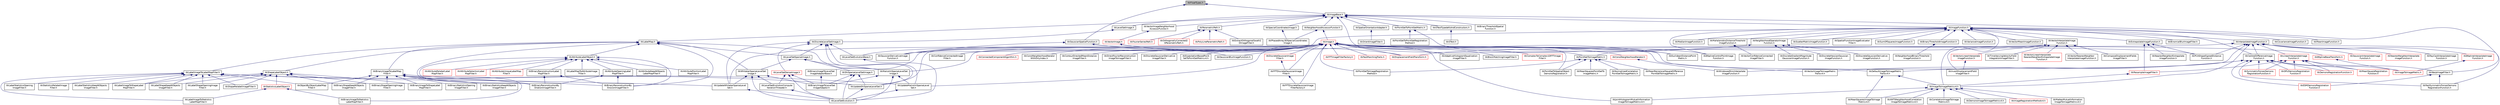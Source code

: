 digraph "itkFloatTypes.h"
{
 // LATEX_PDF_SIZE
  edge [fontname="Helvetica",fontsize="10",labelfontname="Helvetica",labelfontsize="10"];
  node [fontname="Helvetica",fontsize="10",shape=record];
  Node1 [label="itkFloatTypes.h",height=0.2,width=0.4,color="black", fillcolor="grey75", style="filled", fontcolor="black",tooltip=" "];
  Node1 -> Node2 [dir="back",color="midnightblue",fontsize="10",style="solid",fontname="Helvetica"];
  Node2 [label="itkGaussianSpatialFunction.h",height=0.2,width=0.4,color="black", fillcolor="white", style="filled",URL="$itkGaussianSpatialFunction_8h.html",tooltip=" "];
  Node2 -> Node3 [dir="back",color="midnightblue",fontsize="10",style="solid",fontname="Helvetica"];
  Node3 [label="itkGaussianBlurImageFunction.h",height=0.2,width=0.4,color="black", fillcolor="white", style="filled",URL="$itkGaussianBlurImageFunction_8h.html",tooltip=" "];
  Node2 -> Node4 [dir="back",color="midnightblue",fontsize="10",style="solid",fontname="Helvetica"];
  Node4 [label="itkGaussianDerivativeImage\lFunction.h",height=0.2,width=0.4,color="black", fillcolor="white", style="filled",URL="$itkGaussianDerivativeImageFunction_8h.html",tooltip=" "];
  Node1 -> Node5 [dir="back",color="midnightblue",fontsize="10",style="solid",fontname="Helvetica"];
  Node5 [label="itkImageBase.h",height=0.2,width=0.4,color="black", fillcolor="white", style="filled",URL="$itkImageBase_8h.html",tooltip=" "];
  Node5 -> Node6 [dir="back",color="midnightblue",fontsize="10",style="solid",fontname="Helvetica"];
  Node6 [label="itkBinaryThresholdSpatial\lFunction.h",height=0.2,width=0.4,color="black", fillcolor="white", style="filled",URL="$itkBinaryThresholdSpatialFunction_8h.html",tooltip=" "];
  Node5 -> Node7 [dir="back",color="midnightblue",fontsize="10",style="solid",fontname="Helvetica"];
  Node7 [label="itkGTestTypedefsAndConstructors.h",height=0.2,width=0.4,color="black", fillcolor="white", style="filled",URL="$itkGTestTypedefsAndConstructors_8h.html",tooltip=" "];
  Node7 -> Node8 [dir="back",color="midnightblue",fontsize="10",style="solid",fontname="Helvetica"];
  Node8 [label="itkGTest.h",height=0.2,width=0.4,color="black", fillcolor="white", style="filled",URL="$itkGTest_8h.html",tooltip=" "];
  Node5 -> Node9 [dir="back",color="midnightblue",fontsize="10",style="solid",fontname="Helvetica"];
  Node9 [label="itkImageFunction.h",height=0.2,width=0.4,color="black", fillcolor="white", style="filled",URL="$itkImageFunction_8h.html",tooltip=" "];
  Node9 -> Node10 [dir="back",color="midnightblue",fontsize="10",style="solid",fontname="Helvetica"];
  Node10 [label="itkBSplineControlPointImage\lFunction.h",height=0.2,width=0.4,color="black", fillcolor="white", style="filled",URL="$itkBSplineControlPointImageFunction_8h.html",tooltip=" "];
  Node9 -> Node11 [dir="back",color="midnightblue",fontsize="10",style="solid",fontname="Helvetica"];
  Node11 [label="itkBinaryThresholdImageFunction.h",height=0.2,width=0.4,color="black", fillcolor="white", style="filled",URL="$itkBinaryThresholdImageFunction_8h.html",tooltip=" "];
  Node11 -> Node12 [dir="back",color="midnightblue",fontsize="10",style="solid",fontname="Helvetica"];
  Node12 [label="itkNeighborhoodBinaryThreshold\lImageFunction.h",height=0.2,width=0.4,color="black", fillcolor="white", style="filled",URL="$itkNeighborhoodBinaryThresholdImageFunction_8h.html",tooltip=" "];
  Node9 -> Node13 [dir="back",color="midnightblue",fontsize="10",style="solid",fontname="Helvetica"];
  Node13 [label="itkBinomialBlurImageFilter.h",height=0.2,width=0.4,color="black", fillcolor="white", style="filled",URL="$itkBinomialBlurImageFilter_8h.html",tooltip=" "];
  Node9 -> Node14 [dir="back",color="midnightblue",fontsize="10",style="solid",fontname="Helvetica"];
  Node14 [label="itkCentralDifferenceImage\lFunction.h",height=0.2,width=0.4,color="black", fillcolor="white", style="filled",URL="$itkCentralDifferenceImageFunction_8h.html",tooltip=" "];
  Node14 -> Node15 [dir="back",color="midnightblue",fontsize="10",style="solid",fontname="Helvetica"];
  Node15 [label="itkDefaultImageToImageMetric\lTraitsv4.h",height=0.2,width=0.4,color="black", fillcolor="white", style="filled",URL="$itkDefaultImageToImageMetricTraitsv4_8h.html",tooltip=" "];
  Node15 -> Node16 [dir="back",color="midnightblue",fontsize="10",style="solid",fontname="Helvetica"];
  Node16 [label="itkImageToImageMetricv4.h",height=0.2,width=0.4,color="black", fillcolor="white", style="filled",URL="$itkImageToImageMetricv4_8h.html",tooltip=" "];
  Node16 -> Node17 [dir="back",color="midnightblue",fontsize="10",style="solid",fontname="Helvetica"];
  Node17 [label="itkANTSNeighborhoodCorrelation\lImageToImageMetricv4.h",height=0.2,width=0.4,color="black", fillcolor="white", style="filled",URL="$itkANTSNeighborhoodCorrelationImageToImageMetricv4_8h.html",tooltip=" "];
  Node16 -> Node18 [dir="back",color="midnightblue",fontsize="10",style="solid",fontname="Helvetica"];
  Node18 [label="itkCorrelationImageToImage\lMetricv4.h",height=0.2,width=0.4,color="black", fillcolor="white", style="filled",URL="$itkCorrelationImageToImageMetricv4_8h.html",tooltip=" "];
  Node16 -> Node19 [dir="back",color="midnightblue",fontsize="10",style="solid",fontname="Helvetica"];
  Node19 [label="itkDemonsImageToImageMetricv4.h",height=0.2,width=0.4,color="black", fillcolor="white", style="filled",URL="$itkDemonsImageToImageMetricv4_8h.html",tooltip=" "];
  Node16 -> Node20 [dir="back",color="midnightblue",fontsize="10",style="solid",fontname="Helvetica"];
  Node20 [label="itkImageRegistrationMethodv4.h",height=0.2,width=0.4,color="red", fillcolor="white", style="filled",URL="$itkImageRegistrationMethodv4_8h.html",tooltip=" "];
  Node16 -> Node25 [dir="back",color="midnightblue",fontsize="10",style="solid",fontname="Helvetica"];
  Node25 [label="itkJointHistogramMutualInformation\lImageToImageMetricv4.h",height=0.2,width=0.4,color="black", fillcolor="white", style="filled",URL="$itkJointHistogramMutualInformationImageToImageMetricv4_8h.html",tooltip=" "];
  Node16 -> Node26 [dir="back",color="midnightblue",fontsize="10",style="solid",fontname="Helvetica"];
  Node26 [label="itkMattesMutualInformation\lImageToImageMetricv4.h",height=0.2,width=0.4,color="black", fillcolor="white", style="filled",URL="$itkMattesMutualInformationImageToImageMetricv4_8h.html",tooltip=" "];
  Node16 -> Node27 [dir="back",color="midnightblue",fontsize="10",style="solid",fontname="Helvetica"];
  Node27 [label="itkMeanSquaresImageToImage\lMetricv4.h",height=0.2,width=0.4,color="black", fillcolor="white", style="filled",URL="$itkMeanSquaresImageToImageMetricv4_8h.html",tooltip=" "];
  Node15 -> Node27 [dir="back",color="midnightblue",fontsize="10",style="solid",fontname="Helvetica"];
  Node14 -> Node28 [dir="back",color="midnightblue",fontsize="10",style="solid",fontname="Helvetica"];
  Node28 [label="itkDemonsRegistrationFunction.h",height=0.2,width=0.4,color="red", fillcolor="white", style="filled",URL="$itkDemonsRegistrationFunction_8h.html",tooltip=" "];
  Node14 -> Node32 [dir="back",color="midnightblue",fontsize="10",style="solid",fontname="Helvetica"];
  Node32 [label="itkESMDemonsRegistration\lFunction.h",height=0.2,width=0.4,color="red", fillcolor="white", style="filled",URL="$itkESMDemonsRegistrationFunction_8h.html",tooltip=" "];
  Node14 -> Node35 [dir="back",color="midnightblue",fontsize="10",style="solid",fontname="Helvetica"];
  Node35 [label="itkFastSymmetricForcesDemons\lRegistrationFunction.h",height=0.2,width=0.4,color="black", fillcolor="white", style="filled",URL="$itkFastSymmetricForcesDemonsRegistrationFunction_8h.html",tooltip=" "];
  Node14 -> Node36 [dir="back",color="midnightblue",fontsize="10",style="solid",fontname="Helvetica"];
  Node36 [label="itkGPUDemonsRegistration\lFunction.h",height=0.2,width=0.4,color="red", fillcolor="white", style="filled",URL="$itkGPUDemonsRegistrationFunction_8h.html",tooltip=" "];
  Node14 -> Node37 [dir="back",color="midnightblue",fontsize="10",style="solid",fontname="Helvetica"];
  Node37 [label="itkImageToImageMetric.h",height=0.2,width=0.4,color="red", fillcolor="white", style="filled",URL="$itkImageToImageMetric_8h.html",tooltip=" "];
  Node14 -> Node56 [dir="back",color="midnightblue",fontsize="10",style="solid",fontname="Helvetica"];
  Node56 [label="itkMeanSquareRegistration\lFunction.h",height=0.2,width=0.4,color="red", fillcolor="white", style="filled",URL="$itkMeanSquareRegistrationFunction_8h.html",tooltip=" "];
  Node14 -> Node58 [dir="back",color="midnightblue",fontsize="10",style="solid",fontname="Helvetica"];
  Node58 [label="itkSymmetricForcesDemons\lRegistrationFunction.h",height=0.2,width=0.4,color="red", fillcolor="white", style="filled",URL="$itkSymmetricForcesDemonsRegistrationFunction_8h.html",tooltip=" "];
  Node14 -> Node60 [dir="back",color="midnightblue",fontsize="10",style="solid",fontname="Helvetica"];
  Node60 [label="itkVectorImageToImageMetric\lTraitsv4.h",height=0.2,width=0.4,color="black", fillcolor="white", style="filled",URL="$itkVectorImageToImageMetricTraitsv4_8h.html",tooltip=" "];
  Node9 -> Node61 [dir="back",color="midnightblue",fontsize="10",style="solid",fontname="Helvetica"];
  Node61 [label="itkCovarianceImageFunction.h",height=0.2,width=0.4,color="black", fillcolor="white", style="filled",URL="$itkCovarianceImageFunction_8h.html",tooltip=" "];
  Node9 -> Node62 [dir="back",color="midnightblue",fontsize="10",style="solid",fontname="Helvetica"];
  Node62 [label="itkExtrapolateImageFunction.h",height=0.2,width=0.4,color="black", fillcolor="white", style="filled",URL="$itkExtrapolateImageFunction_8h.html",tooltip=" "];
  Node62 -> Node63 [dir="back",color="midnightblue",fontsize="10",style="solid",fontname="Helvetica"];
  Node63 [label="itkNearestNeighborExtrapolate\lImageFunction.h",height=0.2,width=0.4,color="black", fillcolor="white", style="filled",URL="$itkNearestNeighborExtrapolateImageFunction_8h.html",tooltip=" "];
  Node62 -> Node64 [dir="back",color="midnightblue",fontsize="10",style="solid",fontname="Helvetica"];
  Node64 [label="itkPCAShapeSignedDistance\lFunction.h",height=0.2,width=0.4,color="black", fillcolor="white", style="filled",URL="$itkPCAShapeSignedDistanceFunction_8h.html",tooltip=" "];
  Node62 -> Node65 [dir="back",color="midnightblue",fontsize="10",style="solid",fontname="Helvetica"];
  Node65 [label="itkResampleImageFilter.h",height=0.2,width=0.4,color="red", fillcolor="white", style="filled",URL="$itkResampleImageFilter_8h.html",tooltip=" "];
  Node65 -> Node16 [dir="back",color="midnightblue",fontsize="10",style="solid",fontname="Helvetica"];
  Node9 -> Node4 [dir="back",color="midnightblue",fontsize="10",style="solid",fontname="Helvetica"];
  Node9 -> Node16 [dir="back",color="midnightblue",fontsize="10",style="solid",fontname="Helvetica"];
  Node9 -> Node66 [dir="back",color="midnightblue",fontsize="10",style="solid",fontname="Helvetica"];
  Node66 [label="itkInterpolateImageFunction.h",height=0.2,width=0.4,color="black", fillcolor="white", style="filled",URL="$itkInterpolateImageFunction_8h.html",tooltip=" "];
  Node66 -> Node67 [dir="back",color="midnightblue",fontsize="10",style="solid",fontname="Helvetica"];
  Node67 [label="itkBSplineInterpolateImage\lFunction.h",height=0.2,width=0.4,color="red", fillcolor="white", style="filled",URL="$itkBSplineInterpolateImageFunction_8h.html",tooltip=" "];
  Node67 -> Node37 [dir="back",color="midnightblue",fontsize="10",style="solid",fontname="Helvetica"];
  Node66 -> Node14 [dir="back",color="midnightblue",fontsize="10",style="solid",fontname="Helvetica"];
  Node66 -> Node35 [dir="back",color="midnightblue",fontsize="10",style="solid",fontname="Helvetica"];
  Node66 -> Node72 [dir="back",color="midnightblue",fontsize="10",style="solid",fontname="Helvetica"];
  Node72 [label="itkGaussianInterpolateImage\lFunction.h",height=0.2,width=0.4,color="red", fillcolor="white", style="filled",URL="$itkGaussianInterpolateImageFunction_8h.html",tooltip=" "];
  Node66 -> Node16 [dir="back",color="midnightblue",fontsize="10",style="solid",fontname="Helvetica"];
  Node66 -> Node74 [dir="back",color="midnightblue",fontsize="10",style="solid",fontname="Helvetica"];
  Node74 [label="itkLinearInterpolateImage\lFunction.h",height=0.2,width=0.4,color="red", fillcolor="white", style="filled",URL="$itkLinearInterpolateImageFunction_8h.html",tooltip=" "];
  Node74 -> Node28 [dir="back",color="midnightblue",fontsize="10",style="solid",fontname="Helvetica"];
  Node74 -> Node36 [dir="back",color="midnightblue",fontsize="10",style="solid",fontname="Helvetica"];
  Node74 -> Node56 [dir="back",color="midnightblue",fontsize="10",style="solid",fontname="Helvetica"];
  Node74 -> Node65 [dir="back",color="midnightblue",fontsize="10",style="solid",fontname="Helvetica"];
  Node74 -> Node58 [dir="back",color="midnightblue",fontsize="10",style="solid",fontname="Helvetica"];
  Node74 -> Node104 [dir="back",color="midnightblue",fontsize="10",style="solid",fontname="Helvetica"];
  Node104 [label="itkWarpImageFilter.h",height=0.2,width=0.4,color="black", fillcolor="white", style="filled",URL="$itkWarpImageFilter_8h.html",tooltip=" "];
  Node104 -> Node32 [dir="back",color="midnightblue",fontsize="10",style="solid",fontname="Helvetica"];
  Node104 -> Node35 [dir="back",color="midnightblue",fontsize="10",style="solid",fontname="Helvetica"];
  Node66 -> Node105 [dir="back",color="midnightblue",fontsize="10",style="solid",fontname="Helvetica"];
  Node105 [label="itkNearestNeighborInterpolate\lImageFunction.h",height=0.2,width=0.4,color="red", fillcolor="white", style="filled",URL="$itkNearestNeighborInterpolateImageFunction_8h.html",tooltip=" "];
  Node66 -> Node64 [dir="back",color="midnightblue",fontsize="10",style="solid",fontname="Helvetica"];
  Node66 -> Node111 [dir="back",color="midnightblue",fontsize="10",style="solid",fontname="Helvetica"];
  Node111 [label="itkPointSetToImageMetric.h",height=0.2,width=0.4,color="black", fillcolor="white", style="filled",URL="$itkPointSetToImageMetric_8h.html",tooltip=" "];
  Node111 -> Node112 [dir="back",color="midnightblue",fontsize="10",style="solid",fontname="Helvetica"];
  Node112 [label="itkMeanReciprocalSquareDifference\lPointSetToImageMetric.h",height=0.2,width=0.4,color="black", fillcolor="white", style="filled",URL="$itkMeanReciprocalSquareDifferencePointSetToImageMetric_8h.html",tooltip=" "];
  Node111 -> Node113 [dir="back",color="midnightblue",fontsize="10",style="solid",fontname="Helvetica"];
  Node113 [label="itkMeanSquaresPointSetTo\lImageMetric.h",height=0.2,width=0.4,color="black", fillcolor="white", style="filled",URL="$itkMeanSquaresPointSetToImageMetric_8h.html",tooltip=" "];
  Node111 -> Node114 [dir="back",color="midnightblue",fontsize="10",style="solid",fontname="Helvetica"];
  Node114 [label="itkNormalizedCorrelation\lPointSetToImageMetric.h",height=0.2,width=0.4,color="black", fillcolor="white", style="filled",URL="$itkNormalizedCorrelationPointSetToImageMetric_8h.html",tooltip=" "];
  Node111 -> Node115 [dir="back",color="midnightblue",fontsize="10",style="solid",fontname="Helvetica"];
  Node115 [label="itkPointSetToImageRegistration\lMethod.h",height=0.2,width=0.4,color="black", fillcolor="white", style="filled",URL="$itkPointSetToImageRegistrationMethod_8h.html",tooltip=" "];
  Node111 -> Node116 [dir="back",color="midnightblue",fontsize="10",style="solid",fontname="Helvetica"];
  Node116 [label="itkPointSetToSpatialObject\lDemonsRegistration.h",height=0.2,width=0.4,color="black", fillcolor="white", style="filled",URL="$itkPointSetToSpatialObjectDemonsRegistration_8h.html",tooltip=" "];
  Node66 -> Node117 [dir="back",color="midnightblue",fontsize="10",style="solid",fontname="Helvetica"];
  Node117 [label="itkRayCastInterpolateImage\lFunction.h",height=0.2,width=0.4,color="black", fillcolor="white", style="filled",URL="$itkRayCastInterpolateImageFunction_8h.html",tooltip=" "];
  Node66 -> Node118 [dir="back",color="midnightblue",fontsize="10",style="solid",fontname="Helvetica"];
  Node118 [label="itkWindowedSincInterpolate\lImageFunction.h",height=0.2,width=0.4,color="black", fillcolor="white", style="filled",URL="$itkWindowedSincInterpolateImageFunction_8h.html",tooltip=" "];
  Node9 -> Node119 [dir="back",color="midnightblue",fontsize="10",style="solid",fontname="Helvetica"];
  Node119 [label="itkMahalanobisDistanceThreshold\lImageFunction.h",height=0.2,width=0.4,color="black", fillcolor="white", style="filled",URL="$itkMahalanobisDistanceThresholdImageFunction_8h.html",tooltip=" "];
  Node119 -> Node120 [dir="back",color="midnightblue",fontsize="10",style="solid",fontname="Helvetica"];
  Node120 [label="itkVectorConfidenceConnected\lImageFilter.h",height=0.2,width=0.4,color="black", fillcolor="white", style="filled",URL="$itkVectorConfidenceConnectedImageFilter_8h.html",tooltip=" "];
  Node9 -> Node121 [dir="back",color="midnightblue",fontsize="10",style="solid",fontname="Helvetica"];
  Node121 [label="itkMeanImageFunction.h",height=0.2,width=0.4,color="black", fillcolor="white", style="filled",URL="$itkMeanImageFunction_8h.html",tooltip=" "];
  Node9 -> Node122 [dir="back",color="midnightblue",fontsize="10",style="solid",fontname="Helvetica"];
  Node122 [label="itkMedianImageFunction.h",height=0.2,width=0.4,color="black", fillcolor="white", style="filled",URL="$itkMedianImageFunction_8h.html",tooltip=" "];
  Node9 -> Node123 [dir="back",color="midnightblue",fontsize="10",style="solid",fontname="Helvetica"];
  Node123 [label="itkNeighborhoodOperatorImage\lFunction.h",height=0.2,width=0.4,color="black", fillcolor="white", style="filled",URL="$itkNeighborhoodOperatorImageFunction_8h.html",tooltip=" "];
  Node123 -> Node124 [dir="back",color="midnightblue",fontsize="10",style="solid",fontname="Helvetica"];
  Node124 [label="itkDiscreteGaussianDerivative\lImageFunction.h",height=0.2,width=0.4,color="black", fillcolor="white", style="filled",URL="$itkDiscreteGaussianDerivativeImageFunction_8h.html",tooltip=" "];
  Node123 -> Node125 [dir="back",color="midnightblue",fontsize="10",style="solid",fontname="Helvetica"];
  Node125 [label="itkDiscreteGradientMagnitude\lGaussianImageFunction.h",height=0.2,width=0.4,color="black", fillcolor="white", style="filled",URL="$itkDiscreteGradientMagnitudeGaussianImageFunction_8h.html",tooltip=" "];
  Node123 -> Node126 [dir="back",color="midnightblue",fontsize="10",style="solid",fontname="Helvetica"];
  Node126 [label="itkDiscreteHessianGaussian\lImageFunction.h",height=0.2,width=0.4,color="black", fillcolor="white", style="filled",URL="$itkDiscreteHessianGaussianImageFunction_8h.html",tooltip=" "];
  Node123 -> Node3 [dir="back",color="midnightblue",fontsize="10",style="solid",fontname="Helvetica"];
  Node9 -> Node127 [dir="back",color="midnightblue",fontsize="10",style="solid",fontname="Helvetica"];
  Node127 [label="itkScatterMatrixImageFunction.h",height=0.2,width=0.4,color="black", fillcolor="white", style="filled",URL="$itkScatterMatrixImageFunction_8h.html",tooltip=" "];
  Node9 -> Node128 [dir="back",color="midnightblue",fontsize="10",style="solid",fontname="Helvetica"];
  Node128 [label="itkSpatialFunctionImageEvaluator\lFilter.h",height=0.2,width=0.4,color="black", fillcolor="white", style="filled",URL="$itkSpatialFunctionImageEvaluatorFilter_8h.html",tooltip=" "];
  Node9 -> Node129 [dir="back",color="midnightblue",fontsize="10",style="solid",fontname="Helvetica"];
  Node129 [label="itkSumOfSquaresImageFunction.h",height=0.2,width=0.4,color="black", fillcolor="white", style="filled",URL="$itkSumOfSquaresImageFunction_8h.html",tooltip=" "];
  Node9 -> Node130 [dir="back",color="midnightblue",fontsize="10",style="solid",fontname="Helvetica"];
  Node130 [label="itkVarianceImageFunction.h",height=0.2,width=0.4,color="black", fillcolor="white", style="filled",URL="$itkVarianceImageFunction_8h.html",tooltip=" "];
  Node9 -> Node131 [dir="back",color="midnightblue",fontsize="10",style="solid",fontname="Helvetica"];
  Node131 [label="itkVectorInterpolateImage\lFunction.h",height=0.2,width=0.4,color="black", fillcolor="white", style="filled",URL="$itkVectorInterpolateImageFunction_8h.html",tooltip=" "];
  Node131 -> Node132 [dir="back",color="midnightblue",fontsize="10",style="solid",fontname="Helvetica"];
  Node132 [label="itkComposeDisplacementFields\lImageFilter.h",height=0.2,width=0.4,color="black", fillcolor="white", style="filled",URL="$itkComposeDisplacementFieldsImageFilter_8h.html",tooltip=" "];
  Node131 -> Node133 [dir="back",color="midnightblue",fontsize="10",style="solid",fontname="Helvetica"];
  Node133 [label="itkDisplacementFieldTransform.h",height=0.2,width=0.4,color="red", fillcolor="white", style="filled",URL="$itkDisplacementFieldTransform_8h.html",tooltip=" "];
  Node131 -> Node151 [dir="back",color="midnightblue",fontsize="10",style="solid",fontname="Helvetica"];
  Node151 [label="itkInvertDisplacementField\lImageFilter.h",height=0.2,width=0.4,color="black", fillcolor="white", style="filled",URL="$itkInvertDisplacementFieldImageFilter_8h.html",tooltip=" "];
  Node131 -> Node152 [dir="back",color="midnightblue",fontsize="10",style="solid",fontname="Helvetica"];
  Node152 [label="itkTimeVaryingVelocityField\lIntegrationImageFilter.h",height=0.2,width=0.4,color="black", fillcolor="white", style="filled",URL="$itkTimeVaryingVelocityFieldIntegrationImageFilter_8h.html",tooltip=" "];
  Node131 -> Node153 [dir="back",color="midnightblue",fontsize="10",style="solid",fontname="Helvetica"];
  Node153 [label="itkVectorLinearInterpolate\lImageFunction.h",height=0.2,width=0.4,color="red", fillcolor="white", style="filled",URL="$itkVectorLinearInterpolateImageFunction_8h.html",tooltip=" "];
  Node153 -> Node151 [dir="back",color="midnightblue",fontsize="10",style="solid",fontname="Helvetica"];
  Node131 -> Node158 [dir="back",color="midnightblue",fontsize="10",style="solid",fontname="Helvetica"];
  Node158 [label="itkVectorLinearInterpolate\lNearestNeighborExtrapolateImage\lFunction.h",height=0.2,width=0.4,color="red", fillcolor="white", style="filled",URL="$itkVectorLinearInterpolateNearestNeighborExtrapolateImageFunction_8h.html",tooltip=" "];
  Node131 -> Node159 [dir="back",color="midnightblue",fontsize="10",style="solid",fontname="Helvetica"];
  Node159 [label="itkVectorNearestNeighbor\lInterpolateImageFunction.h",height=0.2,width=0.4,color="black", fillcolor="white", style="filled",URL="$itkVectorNearestNeighborInterpolateImageFunction_8h.html",tooltip=" "];
  Node9 -> Node160 [dir="back",color="midnightblue",fontsize="10",style="solid",fontname="Helvetica"];
  Node160 [label="itkVectorMeanImageFunction.h",height=0.2,width=0.4,color="black", fillcolor="white", style="filled",URL="$itkVectorMeanImageFunction_8h.html",tooltip=" "];
  Node5 -> Node161 [dir="back",color="midnightblue",fontsize="10",style="solid",fontname="Helvetica"];
  Node161 [label="itkLabelMap.h",height=0.2,width=0.4,color="black", fillcolor="white", style="filled",URL="$itkLabelMap_8h.html",tooltip=" "];
  Node161 -> Node162 [dir="back",color="midnightblue",fontsize="10",style="solid",fontname="Helvetica"];
  Node162 [label="itkAttributeLabelObject.h",height=0.2,width=0.4,color="black", fillcolor="white", style="filled",URL="$itkAttributeLabelObject_8h.html",tooltip=" "];
  Node162 -> Node163 [dir="back",color="midnightblue",fontsize="10",style="solid",fontname="Helvetica"];
  Node163 [label="itkAttributeKeepNObjects\lLabelMapFilter.h",height=0.2,width=0.4,color="black", fillcolor="white", style="filled",URL="$itkAttributeKeepNObjectsLabelMapFilter_8h.html",tooltip=" "];
  Node162 -> Node164 [dir="back",color="midnightblue",fontsize="10",style="solid",fontname="Helvetica"];
  Node164 [label="itkAttributeOpeningLabel\lMapFilter.h",height=0.2,width=0.4,color="black", fillcolor="white", style="filled",URL="$itkAttributeOpeningLabelMapFilter_8h.html",tooltip=" "];
  Node164 -> Node165 [dir="back",color="midnightblue",fontsize="10",style="solid",fontname="Helvetica"];
  Node165 [label="itkBinaryReconstructionBy\lDilationImageFilter.h",height=0.2,width=0.4,color="black", fillcolor="white", style="filled",URL="$itkBinaryReconstructionByDilationImageFilter_8h.html",tooltip=" "];
  Node164 -> Node166 [dir="back",color="midnightblue",fontsize="10",style="solid",fontname="Helvetica"];
  Node166 [label="itkBinaryReconstructionBy\lErosionImageFilter.h",height=0.2,width=0.4,color="black", fillcolor="white", style="filled",URL="$itkBinaryReconstructionByErosionImageFilter_8h.html",tooltip=" "];
  Node162 -> Node167 [dir="back",color="midnightblue",fontsize="10",style="solid",fontname="Helvetica"];
  Node167 [label="itkAttributePositionLabel\lMapFilter.h",height=0.2,width=0.4,color="black", fillcolor="white", style="filled",URL="$itkAttributePositionLabelMapFilter_8h.html",tooltip=" "];
  Node162 -> Node168 [dir="back",color="midnightblue",fontsize="10",style="solid",fontname="Helvetica"];
  Node168 [label="itkAttributeRelabelLabel\lMapFilter.h",height=0.2,width=0.4,color="red", fillcolor="white", style="filled",URL="$itkAttributeRelabelLabelMapFilter_8h.html",tooltip=" "];
  Node162 -> Node170 [dir="back",color="midnightblue",fontsize="10",style="solid",fontname="Helvetica"];
  Node170 [label="itkAttributeSelectionLabel\lMapFilter.h",height=0.2,width=0.4,color="red", fillcolor="white", style="filled",URL="$itkAttributeSelectionLabelMapFilter_8h.html",tooltip=" "];
  Node162 -> Node173 [dir="back",color="midnightblue",fontsize="10",style="solid",fontname="Helvetica"];
  Node173 [label="itkAttributeUniqueLabelMap\lFilter.h",height=0.2,width=0.4,color="red", fillcolor="white", style="filled",URL="$itkAttributeUniqueLabelMapFilter_8h.html",tooltip=" "];
  Node162 -> Node165 [dir="back",color="midnightblue",fontsize="10",style="solid",fontname="Helvetica"];
  Node162 -> Node166 [dir="back",color="midnightblue",fontsize="10",style="solid",fontname="Helvetica"];
  Node162 -> Node175 [dir="back",color="midnightblue",fontsize="10",style="solid",fontname="Helvetica"];
  Node175 [label="itkBinaryReconstructionLabel\lMapFilter.h",height=0.2,width=0.4,color="black", fillcolor="white", style="filled",URL="$itkBinaryReconstructionLabelMapFilter_8h.html",tooltip=" "];
  Node175 -> Node165 [dir="back",color="midnightblue",fontsize="10",style="solid",fontname="Helvetica"];
  Node175 -> Node166 [dir="back",color="midnightblue",fontsize="10",style="solid",fontname="Helvetica"];
  Node162 -> Node176 [dir="back",color="midnightblue",fontsize="10",style="solid",fontname="Helvetica"];
  Node176 [label="itkLabelMapToAttributeImage\lFilter.h",height=0.2,width=0.4,color="black", fillcolor="white", style="filled",URL="$itkLabelMapToAttributeImageFilter_8h.html",tooltip=" "];
  Node161 -> Node177 [dir="back",color="midnightblue",fontsize="10",style="solid",fontname="Helvetica"];
  Node177 [label="itkBinaryImageToLabelMap\lFilter.h",height=0.2,width=0.4,color="black", fillcolor="white", style="filled",URL="$itkBinaryImageToLabelMapFilter_8h.html",tooltip=" "];
  Node177 -> Node178 [dir="back",color="midnightblue",fontsize="10",style="solid",fontname="Helvetica"];
  Node178 [label="itkBinaryImageToShapeLabel\lMapFilter.h",height=0.2,width=0.4,color="black", fillcolor="white", style="filled",URL="$itkBinaryImageToShapeLabelMapFilter_8h.html",tooltip=" "];
  Node177 -> Node179 [dir="back",color="midnightblue",fontsize="10",style="solid",fontname="Helvetica"];
  Node179 [label="itkBinaryImageToStatistics\lLabelMapFilter.h",height=0.2,width=0.4,color="black", fillcolor="white", style="filled",URL="$itkBinaryImageToStatisticsLabelMapFilter_8h.html",tooltip=" "];
  Node177 -> Node165 [dir="back",color="midnightblue",fontsize="10",style="solid",fontname="Helvetica"];
  Node177 -> Node166 [dir="back",color="midnightblue",fontsize="10",style="solid",fontname="Helvetica"];
  Node177 -> Node180 [dir="back",color="midnightblue",fontsize="10",style="solid",fontname="Helvetica"];
  Node180 [label="itkBinaryShapeKeepNObjects\lImageFilter.h",height=0.2,width=0.4,color="black", fillcolor="white", style="filled",URL="$itkBinaryShapeKeepNObjectsImageFilter_8h.html",tooltip=" "];
  Node177 -> Node181 [dir="back",color="midnightblue",fontsize="10",style="solid",fontname="Helvetica"];
  Node181 [label="itkBinaryShapeOpeningImage\lFilter.h",height=0.2,width=0.4,color="black", fillcolor="white", style="filled",URL="$itkBinaryShapeOpeningImageFilter_8h.html",tooltip=" "];
  Node177 -> Node182 [dir="back",color="midnightblue",fontsize="10",style="solid",fontname="Helvetica"];
  Node182 [label="itkBinaryStatisticsKeepNObjects\lImageFilter.h",height=0.2,width=0.4,color="black", fillcolor="white", style="filled",URL="$itkBinaryStatisticsKeepNObjectsImageFilter_8h.html",tooltip=" "];
  Node177 -> Node183 [dir="back",color="midnightblue",fontsize="10",style="solid",fontname="Helvetica"];
  Node183 [label="itkBinaryStatisticsOpening\lImageFilter.h",height=0.2,width=0.4,color="black", fillcolor="white", style="filled",URL="$itkBinaryStatisticsOpeningImageFilter_8h.html",tooltip=" "];
  Node177 -> Node172 [dir="back",color="midnightblue",fontsize="10",style="solid",fontname="Helvetica"];
  Node172 [label="itkObjectByObjectLabelMap\lFilter.h",height=0.2,width=0.4,color="black", fillcolor="white", style="filled",URL="$itkObjectByObjectLabelMapFilter_8h.html",tooltip=" "];
  Node161 -> Node165 [dir="back",color="midnightblue",fontsize="10",style="solid",fontname="Helvetica"];
  Node161 -> Node166 [dir="back",color="midnightblue",fontsize="10",style="solid",fontname="Helvetica"];
  Node161 -> Node184 [dir="back",color="midnightblue",fontsize="10",style="solid",fontname="Helvetica"];
  Node184 [label="itkLabelImageToLabelMapFilter.h",height=0.2,width=0.4,color="black", fillcolor="white", style="filled",URL="$itkLabelImageToLabelMapFilter_8h.html",tooltip=" "];
  Node184 -> Node185 [dir="back",color="midnightblue",fontsize="10",style="solid",fontname="Helvetica"];
  Node185 [label="itkLabelImageToShapeLabel\lMapFilter.h",height=0.2,width=0.4,color="black", fillcolor="white", style="filled",URL="$itkLabelImageToShapeLabelMapFilter_8h.html",tooltip=" "];
  Node184 -> Node186 [dir="back",color="midnightblue",fontsize="10",style="solid",fontname="Helvetica"];
  Node186 [label="itkLabelImageToStatistics\lLabelMapFilter.h",height=0.2,width=0.4,color="black", fillcolor="white", style="filled",URL="$itkLabelImageToStatisticsLabelMapFilter_8h.html",tooltip=" "];
  Node184 -> Node187 [dir="back",color="midnightblue",fontsize="10",style="solid",fontname="Helvetica"];
  Node187 [label="itkLabelShapeKeepNObjects\lImageFilter.h",height=0.2,width=0.4,color="black", fillcolor="white", style="filled",URL="$itkLabelShapeKeepNObjectsImageFilter_8h.html",tooltip=" "];
  Node184 -> Node188 [dir="back",color="midnightblue",fontsize="10",style="solid",fontname="Helvetica"];
  Node188 [label="itkLabelShapeOpeningImage\lFilter.h",height=0.2,width=0.4,color="black", fillcolor="white", style="filled",URL="$itkLabelShapeOpeningImageFilter_8h.html",tooltip=" "];
  Node184 -> Node189 [dir="back",color="midnightblue",fontsize="10",style="solid",fontname="Helvetica"];
  Node189 [label="itkLabelStatisticsKeepNObjects\lImageFilter.h",height=0.2,width=0.4,color="black", fillcolor="white", style="filled",URL="$itkLabelStatisticsKeepNObjectsImageFilter_8h.html",tooltip=" "];
  Node184 -> Node190 [dir="back",color="midnightblue",fontsize="10",style="solid",fontname="Helvetica"];
  Node190 [label="itkLabelStatisticsOpening\lImageFilter.h",height=0.2,width=0.4,color="black", fillcolor="white", style="filled",URL="$itkLabelStatisticsOpeningImageFilter_8h.html",tooltip=" "];
  Node184 -> Node172 [dir="back",color="midnightblue",fontsize="10",style="solid",fontname="Helvetica"];
  Node184 -> Node191 [dir="back",color="midnightblue",fontsize="10",style="solid",fontname="Helvetica"];
  Node191 [label="itkShapeRelabelImageFilter.h",height=0.2,width=0.4,color="black", fillcolor="white", style="filled",URL="$itkShapeRelabelImageFilter_8h.html",tooltip=" "];
  Node184 -> Node192 [dir="back",color="midnightblue",fontsize="10",style="solid",fontname="Helvetica"];
  Node192 [label="itkStatisticsRelabelImage\lFilter.h",height=0.2,width=0.4,color="black", fillcolor="white", style="filled",URL="$itkStatisticsRelabelImageFilter_8h.html",tooltip=" "];
  Node184 -> Node193 [dir="back",color="midnightblue",fontsize="10",style="solid",fontname="Helvetica"];
  Node193 [label="itkUpdateMalcolmSparseLevel\lSet.h",height=0.2,width=0.4,color="black", fillcolor="white", style="filled",URL="$itkUpdateMalcolmSparseLevelSet_8h.html",tooltip=" "];
  Node193 -> Node194 [dir="back",color="midnightblue",fontsize="10",style="solid",fontname="Helvetica"];
  Node194 [label="itkLevelSetEvolution.h",height=0.2,width=0.4,color="black", fillcolor="white", style="filled",URL="$itkLevelSetEvolution_8h.html",tooltip=" "];
  Node184 -> Node195 [dir="back",color="midnightblue",fontsize="10",style="solid",fontname="Helvetica"];
  Node195 [label="itkUpdateShiSparseLevelSet.h",height=0.2,width=0.4,color="black", fillcolor="white", style="filled",URL="$itkUpdateShiSparseLevelSet_8h.html",tooltip=" "];
  Node195 -> Node194 [dir="back",color="midnightblue",fontsize="10",style="solid",fontname="Helvetica"];
  Node184 -> Node196 [dir="back",color="midnightblue",fontsize="10",style="solid",fontname="Helvetica"];
  Node196 [label="itkUpdateWhitakerSparseLevel\lSet.h",height=0.2,width=0.4,color="black", fillcolor="white", style="filled",URL="$itkUpdateWhitakerSparseLevelSet_8h.html",tooltip=" "];
  Node196 -> Node194 [dir="back",color="midnightblue",fontsize="10",style="solid",fontname="Helvetica"];
  Node161 -> Node197 [dir="back",color="midnightblue",fontsize="10",style="solid",fontname="Helvetica"];
  Node197 [label="itkLevelSetSparseImage.h",height=0.2,width=0.4,color="black", fillcolor="white", style="filled",URL="$itkLevelSetSparseImage_8h.html",tooltip=" "];
  Node197 -> Node198 [dir="back",color="midnightblue",fontsize="10",style="solid",fontname="Helvetica"];
  Node198 [label="itkMalcolmSparseLevelSet\lImage.h",height=0.2,width=0.4,color="black", fillcolor="white", style="filled",URL="$itkMalcolmSparseLevelSetImage_8h.html",tooltip=" "];
  Node198 -> Node199 [dir="back",color="midnightblue",fontsize="10",style="solid",fontname="Helvetica"];
  Node199 [label="itkBinaryImageToLevelSet\lImageAdaptor.h",height=0.2,width=0.4,color="black", fillcolor="white", style="filled",URL="$itkBinaryImageToLevelSetImageAdaptor_8h.html",tooltip=" "];
  Node198 -> Node194 [dir="back",color="midnightblue",fontsize="10",style="solid",fontname="Helvetica"];
  Node198 -> Node193 [dir="back",color="midnightblue",fontsize="10",style="solid",fontname="Helvetica"];
  Node197 -> Node200 [dir="back",color="midnightblue",fontsize="10",style="solid",fontname="Helvetica"];
  Node200 [label="itkShiSparseLevelSetImage.h",height=0.2,width=0.4,color="black", fillcolor="white", style="filled",URL="$itkShiSparseLevelSetImage_8h.html",tooltip=" "];
  Node200 -> Node199 [dir="back",color="midnightblue",fontsize="10",style="solid",fontname="Helvetica"];
  Node200 -> Node194 [dir="back",color="midnightblue",fontsize="10",style="solid",fontname="Helvetica"];
  Node200 -> Node195 [dir="back",color="midnightblue",fontsize="10",style="solid",fontname="Helvetica"];
  Node197 -> Node201 [dir="back",color="midnightblue",fontsize="10",style="solid",fontname="Helvetica"];
  Node201 [label="itkWhitakerSparseLevelSet\lImage.h",height=0.2,width=0.4,color="black", fillcolor="white", style="filled",URL="$itkWhitakerSparseLevelSetImage_8h.html",tooltip=" "];
  Node201 -> Node199 [dir="back",color="midnightblue",fontsize="10",style="solid",fontname="Helvetica"];
  Node201 -> Node194 [dir="back",color="midnightblue",fontsize="10",style="solid",fontname="Helvetica"];
  Node201 -> Node202 [dir="back",color="midnightblue",fontsize="10",style="solid",fontname="Helvetica"];
  Node202 [label="itkLevelSetEvolutionCompute\lIterationThreader.h",height=0.2,width=0.4,color="black", fillcolor="white", style="filled",URL="$itkLevelSetEvolutionComputeIterationThreader_8h.html",tooltip=" "];
  Node202 -> Node194 [dir="back",color="midnightblue",fontsize="10",style="solid",fontname="Helvetica"];
  Node201 -> Node196 [dir="back",color="midnightblue",fontsize="10",style="solid",fontname="Helvetica"];
  Node161 -> Node198 [dir="back",color="midnightblue",fontsize="10",style="solid",fontname="Helvetica"];
  Node161 -> Node203 [dir="back",color="midnightblue",fontsize="10",style="solid",fontname="Helvetica"];
  Node203 [label="itkShapeLabelObject.h",height=0.2,width=0.4,color="black", fillcolor="white", style="filled",URL="$itkShapeLabelObject_8h.html",tooltip=" "];
  Node203 -> Node178 [dir="back",color="midnightblue",fontsize="10",style="solid",fontname="Helvetica"];
  Node203 -> Node180 [dir="back",color="midnightblue",fontsize="10",style="solid",fontname="Helvetica"];
  Node203 -> Node181 [dir="back",color="midnightblue",fontsize="10",style="solid",fontname="Helvetica"];
  Node203 -> Node185 [dir="back",color="midnightblue",fontsize="10",style="solid",fontname="Helvetica"];
  Node203 -> Node187 [dir="back",color="midnightblue",fontsize="10",style="solid",fontname="Helvetica"];
  Node203 -> Node188 [dir="back",color="midnightblue",fontsize="10",style="solid",fontname="Helvetica"];
  Node203 -> Node191 [dir="back",color="midnightblue",fontsize="10",style="solid",fontname="Helvetica"];
  Node203 -> Node204 [dir="back",color="midnightblue",fontsize="10",style="solid",fontname="Helvetica"];
  Node204 [label="itkStatisticsLabelObject.h",height=0.2,width=0.4,color="red", fillcolor="white", style="filled",URL="$itkStatisticsLabelObject_8h.html",tooltip=" "];
  Node204 -> Node179 [dir="back",color="midnightblue",fontsize="10",style="solid",fontname="Helvetica"];
  Node204 -> Node186 [dir="back",color="midnightblue",fontsize="10",style="solid",fontname="Helvetica"];
  Node161 -> Node201 [dir="back",color="midnightblue",fontsize="10",style="solid",fontname="Helvetica"];
  Node5 -> Node209 [dir="back",color="midnightblue",fontsize="10",style="solid",fontname="Helvetica"];
  Node209 [label="itkLevelSetImage.h",height=0.2,width=0.4,color="black", fillcolor="white", style="filled",URL="$itkLevelSetImage_8h.html",tooltip=" "];
  Node209 -> Node210 [dir="back",color="midnightblue",fontsize="10",style="solid",fontname="Helvetica"];
  Node210 [label="itkDiscreteLevelSetImage.h",height=0.2,width=0.4,color="black", fillcolor="white", style="filled",URL="$itkDiscreteLevelSetImage_8h.html",tooltip=" "];
  Node210 -> Node211 [dir="back",color="midnightblue",fontsize="10",style="solid",fontname="Helvetica"];
  Node211 [label="itkLevelSetDenseImage.h",height=0.2,width=0.4,color="red", fillcolor="white", style="filled",URL="$itkLevelSetDenseImage_8h.html",tooltip=" "];
  Node211 -> Node199 [dir="back",color="midnightblue",fontsize="10",style="solid",fontname="Helvetica"];
  Node211 -> Node194 [dir="back",color="midnightblue",fontsize="10",style="solid",fontname="Helvetica"];
  Node211 -> Node202 [dir="back",color="midnightblue",fontsize="10",style="solid",fontname="Helvetica"];
  Node210 -> Node214 [dir="back",color="midnightblue",fontsize="10",style="solid",fontname="Helvetica"];
  Node214 [label="itkLevelSetEvolutionBase.h",height=0.2,width=0.4,color="black", fillcolor="white", style="filled",URL="$itkLevelSetEvolutionBase_8h.html",tooltip=" "];
  Node214 -> Node194 [dir="back",color="midnightblue",fontsize="10",style="solid",fontname="Helvetica"];
  Node210 -> Node197 [dir="back",color="midnightblue",fontsize="10",style="solid",fontname="Helvetica"];
  Node210 -> Node193 [dir="back",color="midnightblue",fontsize="10",style="solid",fontname="Helvetica"];
  Node210 -> Node195 [dir="back",color="midnightblue",fontsize="10",style="solid",fontname="Helvetica"];
  Node210 -> Node196 [dir="back",color="midnightblue",fontsize="10",style="solid",fontname="Helvetica"];
  Node5 -> Node215 [dir="back",color="midnightblue",fontsize="10",style="solid",fontname="Helvetica"];
  Node215 [label="itkNeighborhoodAccessorFunctor.h",height=0.2,width=0.4,color="black", fillcolor="white", style="filled",URL="$itkNeighborhoodAccessorFunctor_8h.html",tooltip=" "];
  Node215 -> Node216 [dir="back",color="midnightblue",fontsize="10",style="solid",fontname="Helvetica"];
  Node216 [label="itkImage.h",height=0.2,width=0.4,color="red", fillcolor="white", style="filled",URL="$itkImage_8h.html",tooltip=" "];
  Node216 -> Node217 [dir="back",color="midnightblue",fontsize="10",style="solid",fontname="Helvetica"];
  Node217 [label="itkAdaptiveHistogramEqualization\lImageFilter.h",height=0.2,width=0.4,color="black", fillcolor="white", style="filled",URL="$itkAdaptiveHistogramEqualizationImageFilter_8h.html",tooltip=" "];
  Node216 -> Node218 [dir="back",color="midnightblue",fontsize="10",style="solid",fontname="Helvetica"];
  Node218 [label="itkBSplineBaseTransform.h",height=0.2,width=0.4,color="red", fillcolor="white", style="filled",URL="$itkBSplineBaseTransform_8h.html",tooltip=" "];
  Node218 -> Node37 [dir="back",color="midnightblue",fontsize="10",style="solid",fontname="Helvetica"];
  Node216 -> Node10 [dir="back",color="midnightblue",fontsize="10",style="solid",fontname="Helvetica"];
  Node216 -> Node222 [dir="back",color="midnightblue",fontsize="10",style="solid",fontname="Helvetica"];
  Node222 [label="itkBinaryImageToLevelSet\lImageAdaptorBase.h",height=0.2,width=0.4,color="black", fillcolor="white", style="filled",URL="$itkBinaryImageToLevelSetImageAdaptorBase_8h.html",tooltip=" "];
  Node222 -> Node199 [dir="back",color="midnightblue",fontsize="10",style="solid",fontname="Helvetica"];
  Node216 -> Node223 [dir="back",color="midnightblue",fontsize="10",style="solid",fontname="Helvetica"];
  Node223 [label="itkBlockMatchingImageFilter.h",height=0.2,width=0.4,color="black", fillcolor="white", style="filled",URL="$itkBlockMatchingImageFilter_8h.html",tooltip=" "];
  Node216 -> Node224 [dir="back",color="midnightblue",fontsize="10",style="solid",fontname="Helvetica"];
  Node224 [label="itkComplexToComplex1DFFTImage\lFilter.h",height=0.2,width=0.4,color="red", fillcolor="white", style="filled",URL="$itkComplexToComplex1DFFTImageFilter_8h.html",tooltip=" "];
  Node216 -> Node227 [dir="back",color="midnightblue",fontsize="10",style="solid",fontname="Helvetica"];
  Node227 [label="itkConfidenceConnectedImage\lFilter.h",height=0.2,width=0.4,color="black", fillcolor="white", style="filled",URL="$itkConfidenceConnectedImageFilter_8h.html",tooltip=" "];
  Node216 -> Node228 [dir="back",color="midnightblue",fontsize="10",style="solid",fontname="Helvetica"];
  Node228 [label="itkConnectedComponentAlgorithm.h",height=0.2,width=0.4,color="red", fillcolor="white", style="filled",URL="$itkConnectedComponentAlgorithm_8h.html",tooltip=" "];
  Node216 -> Node232 [dir="back",color="midnightblue",fontsize="10",style="solid",fontname="Helvetica"];
  Node232 [label="itkConstNeighborhoodIterator.h",height=0.2,width=0.4,color="red", fillcolor="white", style="filled",URL="$itkConstNeighborhoodIterator_8h.html",tooltip=" "];
  Node232 -> Node118 [dir="back",color="midnightblue",fontsize="10",style="solid",fontname="Helvetica"];
  Node216 -> Node357 [dir="back",color="midnightblue",fontsize="10",style="solid",fontname="Helvetica"];
  Node357 [label="itkConstNeighborhoodIterator\lWithOnlyIndex.h",height=0.2,width=0.4,color="black", fillcolor="white", style="filled",URL="$itkConstNeighborhoodIteratorWithOnlyIndex_8h.html",tooltip=" "];
  Node216 -> Node358 [dir="back",color="midnightblue",fontsize="10",style="solid",fontname="Helvetica"];
  Node358 [label="itkContourDirectedMeanDistance\lImageFilter.h",height=0.2,width=0.4,color="black", fillcolor="white", style="filled",URL="$itkContourDirectedMeanDistanceImageFilter_8h.html",tooltip=" "];
  Node216 -> Node15 [dir="back",color="midnightblue",fontsize="10",style="solid",fontname="Helvetica"];
  Node216 -> Node70 [dir="back",color="midnightblue",fontsize="10",style="solid",fontname="Helvetica"];
  Node70 [label="itkDirectFourierReconstruction\lImageToImageFilter.h",height=0.2,width=0.4,color="black", fillcolor="white", style="filled",URL="$itkDirectFourierReconstructionImageToImageFilter_8h.html",tooltip=" "];
  Node216 -> Node359 [dir="back",color="midnightblue",fontsize="10",style="solid",fontname="Helvetica"];
  Node359 [label="itkDiscreteGaussianDerivative\lImageFilter.h",height=0.2,width=0.4,color="black", fillcolor="white", style="filled",URL="$itkDiscreteGaussianDerivativeImageFilter_8h.html",tooltip=" "];
  Node216 -> Node360 [dir="back",color="midnightblue",fontsize="10",style="solid",fontname="Helvetica"];
  Node360 [label="itkDiscreteGaussianImage\lFilter.h",height=0.2,width=0.4,color="red", fillcolor="white", style="filled",URL="$itkDiscreteGaussianImageFilter_8h.html",tooltip=" "];
  Node360 -> Node361 [dir="back",color="midnightblue",fontsize="10",style="solid",fontname="Helvetica"];
  Node361 [label="itkFFTDiscreteGaussianImage\lFilter.h",height=0.2,width=0.4,color="black", fillcolor="white", style="filled",URL="$itkFFTDiscreteGaussianImageFilter_8h.html",tooltip=" "];
  Node361 -> Node362 [dir="back",color="midnightblue",fontsize="10",style="solid",fontname="Helvetica"];
  Node362 [label="itkFFTDiscreteGaussianImage\lFilterFactory.h",height=0.2,width=0.4,color="black", fillcolor="white", style="filled",URL="$itkFFTDiscreteGaussianImageFilterFactory_8h.html",tooltip=" "];
  Node216 -> Node133 [dir="back",color="midnightblue",fontsize="10",style="solid",fontname="Helvetica"];
  Node216 -> Node364 [dir="back",color="midnightblue",fontsize="10",style="solid",fontname="Helvetica"];
  Node364 [label="itkEuclideanDistancePoint\lMetric.h",height=0.2,width=0.4,color="black", fillcolor="white", style="filled",URL="$itkEuclideanDistancePointMetric_8h.html",tooltip=" "];
  Node216 -> Node144 [dir="back",color="midnightblue",fontsize="10",style="solid",fontname="Helvetica"];
  Node144 [label="itkExpectationBasedPoint\lSetToPointSetMetricv4.h",height=0.2,width=0.4,color="black", fillcolor="white", style="filled",URL="$itkExpectationBasedPointSetToPointSetMetricv4_8h.html",tooltip=" "];
  Node216 -> Node361 [dir="back",color="midnightblue",fontsize="10",style="solid",fontname="Helvetica"];
  Node216 -> Node362 [dir="back",color="midnightblue",fontsize="10",style="solid",fontname="Helvetica"];
  Node216 -> Node365 [dir="back",color="midnightblue",fontsize="10",style="solid",fontname="Helvetica"];
  Node365 [label="itkFFTImageFilterFactory.h",height=0.2,width=0.4,color="red", fillcolor="white", style="filled",URL="$itkFFTImageFilterFactory_8h.html",tooltip=" "];
  Node216 -> Node380 [dir="back",color="midnightblue",fontsize="10",style="solid",fontname="Helvetica"];
  Node380 [label="itkFastMarchingTraits.h",height=0.2,width=0.4,color="red", fillcolor="white", style="filled",URL="$itkFastMarchingTraits_8h.html",tooltip=" "];
  Node216 -> Node4 [dir="back",color="midnightblue",fontsize="10",style="solid",fontname="Helvetica"];
  Node216 -> Node25 [dir="back",color="midnightblue",fontsize="10",style="solid",fontname="Helvetica"];
  Node216 -> Node214 [dir="back",color="midnightblue",fontsize="10",style="solid",fontname="Helvetica"];
  Node216 -> Node198 [dir="back",color="midnightblue",fontsize="10",style="solid",fontname="Helvetica"];
  Node216 -> Node64 [dir="back",color="midnightblue",fontsize="10",style="solid",fontname="Helvetica"];
  Node216 -> Node115 [dir="back",color="midnightblue",fontsize="10",style="solid",fontname="Helvetica"];
  Node216 -> Node116 [dir="back",color="midnightblue",fontsize="10",style="solid",fontname="Helvetica"];
  Node216 -> Node193 [dir="back",color="midnightblue",fontsize="10",style="solid",fontname="Helvetica"];
  Node216 -> Node195 [dir="back",color="midnightblue",fontsize="10",style="solid",fontname="Helvetica"];
  Node216 -> Node196 [dir="back",color="midnightblue",fontsize="10",style="solid",fontname="Helvetica"];
  Node216 -> Node60 [dir="back",color="midnightblue",fontsize="10",style="solid",fontname="Helvetica"];
  Node215 -> Node917 [dir="back",color="midnightblue",fontsize="10",style="solid",fontname="Helvetica"];
  Node917 [label="itkPhasedArray3DSpecialCoordinates\lImage.h",height=0.2,width=0.4,color="black", fillcolor="white", style="filled",URL="$itkPhasedArray3DSpecialCoordinatesImage_8h.html",tooltip=" "];
  Node5 -> Node918 [dir="back",color="midnightblue",fontsize="10",style="solid",fontname="Helvetica"];
  Node918 [label="itkParametricPath.h",height=0.2,width=0.4,color="black", fillcolor="white", style="filled",URL="$itkParametricPath_8h.html",tooltip=" "];
  Node918 -> Node728 [dir="back",color="midnightblue",fontsize="10",style="solid",fontname="Helvetica"];
  Node728 [label="itkExtractOrthogonalSwath2\lDImageFilter.h",height=0.2,width=0.4,color="black", fillcolor="white", style="filled",URL="$itkExtractOrthogonalSwath2DImageFilter_8h.html",tooltip=" "];
  Node918 -> Node919 [dir="back",color="midnightblue",fontsize="10",style="solid",fontname="Helvetica"];
  Node919 [label="itkFourierSeriesPath.h",height=0.2,width=0.4,color="red", fillcolor="white", style="filled",URL="$itkFourierSeriesPath_8h.html",tooltip=" "];
  Node918 -> Node921 [dir="back",color="midnightblue",fontsize="10",style="solid",fontname="Helvetica"];
  Node921 [label="itkOrthogonallyCorrected2\lDParametricPath.h",height=0.2,width=0.4,color="red", fillcolor="white", style="filled",URL="$itkOrthogonallyCorrected2DParametricPath_8h.html",tooltip=" "];
  Node918 -> Node923 [dir="back",color="midnightblue",fontsize="10",style="solid",fontname="Helvetica"];
  Node923 [label="itkPolyLineParametricPath.h",height=0.2,width=0.4,color="red", fillcolor="white", style="filled",URL="$itkPolyLineParametricPath_8h.html",tooltip=" "];
  Node5 -> Node111 [dir="back",color="midnightblue",fontsize="10",style="solid",fontname="Helvetica"];
  Node5 -> Node413 [dir="back",color="midnightblue",fontsize="10",style="solid",fontname="Helvetica"];
  Node413 [label="itkPointSetToPointSetMetric.h",height=0.2,width=0.4,color="black", fillcolor="white", style="filled",URL="$itkPointSetToPointSetMetric_8h.html",tooltip=" "];
  Node413 -> Node364 [dir="back",color="midnightblue",fontsize="10",style="solid",fontname="Helvetica"];
  Node413 -> Node414 [dir="back",color="midnightblue",fontsize="10",style="solid",fontname="Helvetica"];
  Node414 [label="itkPointSetToPointSetRegistration\lMethod.h",height=0.2,width=0.4,color="black", fillcolor="white", style="filled",URL="$itkPointSetToPointSetRegistrationMethod_8h.html",tooltip=" "];
  Node5 -> Node924 [dir="back",color="midnightblue",fontsize="10",style="solid",fontname="Helvetica"];
  Node924 [label="itkSpatialOrientationAdapter.h",height=0.2,width=0.4,color="black", fillcolor="white", style="filled",URL="$itkSpatialOrientationAdapter_8h.html",tooltip=" "];
  Node924 -> Node703 [dir="back",color="midnightblue",fontsize="10",style="solid",fontname="Helvetica"];
  Node703 [label="itkOrientImageFilter.h",height=0.2,width=0.4,color="black", fillcolor="white", style="filled",URL="$itkOrientImageFilter_8h.html",tooltip=" "];
  Node5 -> Node925 [dir="back",color="midnightblue",fontsize="10",style="solid",fontname="Helvetica"];
  Node925 [label="itkSpecialCoordinatesImage.h",height=0.2,width=0.4,color="black", fillcolor="white", style="filled",URL="$itkSpecialCoordinatesImage_8h.html",tooltip=" "];
  Node925 -> Node917 [dir="back",color="midnightblue",fontsize="10",style="solid",fontname="Helvetica"];
  Node5 -> Node926 [dir="back",color="midnightblue",fontsize="10",style="solid",fontname="Helvetica"];
  Node926 [label="itkVectorImageNeighborhood\lAccessorFunctor.h",height=0.2,width=0.4,color="black", fillcolor="white", style="filled",URL="$itkVectorImageNeighborhoodAccessorFunctor_8h.html",tooltip=" "];
  Node926 -> Node927 [dir="back",color="midnightblue",fontsize="10",style="solid",fontname="Helvetica"];
  Node927 [label="itkVectorImage.h",height=0.2,width=0.4,color="red", fillcolor="white", style="filled",URL="$itkVectorImage_8h.html",tooltip=" "];
  Node927 -> Node133 [dir="back",color="midnightblue",fontsize="10",style="solid",fontname="Helvetica"];
  Node5 -> Node104 [dir="back",color="midnightblue",fontsize="10",style="solid",fontname="Helvetica"];
}
